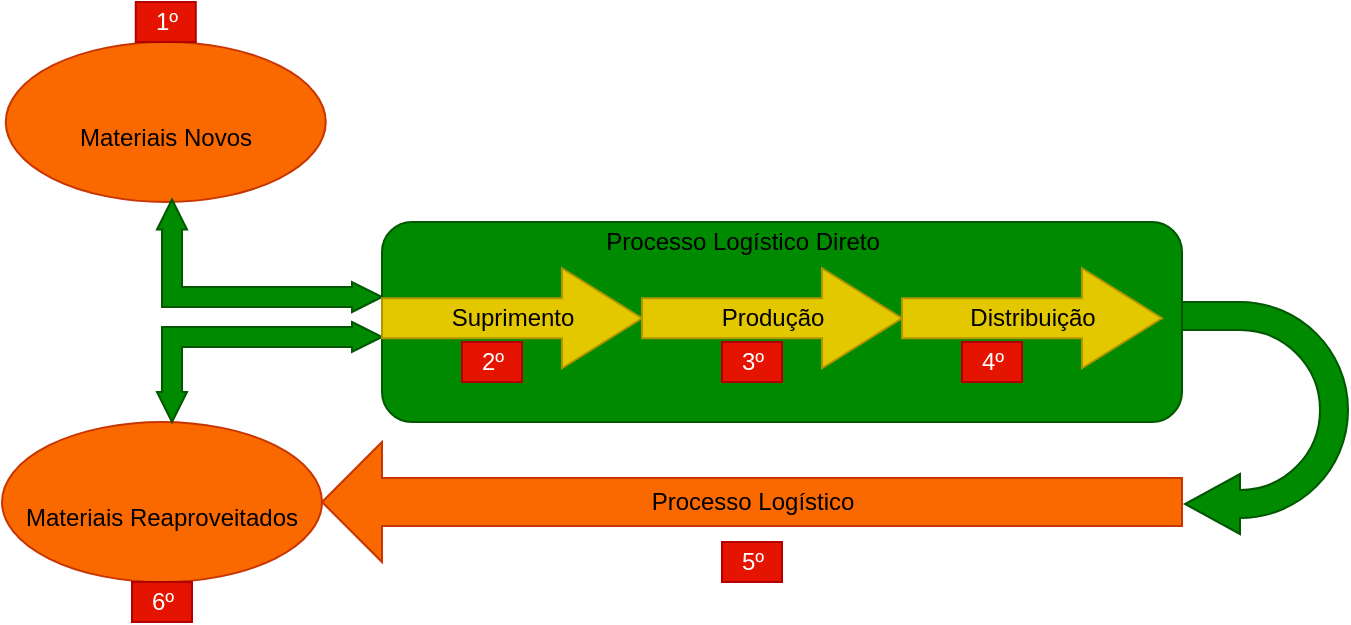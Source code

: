 <mxfile version="14.7.10" type="github"><diagram id="n612LUWEa4_GxgMSSCTN" name="Page-1"><mxGraphModel dx="942" dy="616" grid="1" gridSize="10" guides="1" tooltips="1" connect="1" arrows="1" fold="1" page="1" pageScale="1" pageWidth="827" pageHeight="1169" math="0" shadow="0"><root><mxCell id="0"/><mxCell id="1" parent="0"/><mxCell id="MruxnsdBxl7Urhsn--4c-1" value="&lt;br&gt;Materiais Novos" style="ellipse;whiteSpace=wrap;html=1;fillColor=#fa6800;strokeColor=#C73500;fontColor=#000000;" vertex="1" parent="1"><mxGeometry x="81.88" y="50" width="160" height="80" as="geometry"/></mxCell><mxCell id="MruxnsdBxl7Urhsn--4c-2" value="&lt;br&gt;Materiais Reaproveitados" style="ellipse;whiteSpace=wrap;html=1;fillColor=#fa6800;strokeColor=#C73500;fontColor=#000000;" vertex="1" parent="1"><mxGeometry x="80" y="240" width="160" height="80" as="geometry"/></mxCell><mxCell id="MruxnsdBxl7Urhsn--4c-3" value="" style="rounded=1;whiteSpace=wrap;html=1;fillColor=#008a00;strokeColor=#005700;fontColor=#ffffff;" vertex="1" parent="1"><mxGeometry x="270" y="140" width="400" height="100" as="geometry"/></mxCell><mxCell id="MruxnsdBxl7Urhsn--4c-17" value="" style="html=1;shadow=0;dashed=0;align=center;verticalAlign=middle;shape=mxgraph.arrows2.bendDoubleArrow;dy=5;dx=15;arrowHead=15;rounded=0;comic=0;rotation=0;fillColor=#008a00;strokeColor=#005700;fontColor=#ffffff;" vertex="1" parent="1"><mxGeometry x="157.5" y="190" width="112.5" height="50" as="geometry"/></mxCell><mxCell id="MruxnsdBxl7Urhsn--4c-18" value="" style="html=1;shadow=0;dashed=0;align=center;verticalAlign=middle;shape=mxgraph.arrows2.bendDoubleArrow;dy=5;dx=15;arrowHead=15;rounded=0;comic=0;rotation=-90;fillColor=#008a00;strokeColor=#005700;fontColor=#ffffff;" vertex="1" parent="1"><mxGeometry x="185.63" y="100.63" width="56.25" height="112.5" as="geometry"/></mxCell><mxCell id="MruxnsdBxl7Urhsn--4c-20" value="Suprimento" style="html=1;shadow=0;dashed=0;align=center;verticalAlign=middle;shape=mxgraph.arrows2.arrow;dy=0.6;dx=40;notch=0;comic=0;fillColor=#e3c800;strokeColor=#B09500;fontColor=#000000;" vertex="1" parent="1"><mxGeometry x="270" y="163.13" width="130" height="50" as="geometry"/></mxCell><mxCell id="MruxnsdBxl7Urhsn--4c-26" value="Produção" style="html=1;shadow=0;dashed=0;align=center;verticalAlign=middle;shape=mxgraph.arrows2.arrow;dy=0.6;dx=40;notch=0;comic=0;fillColor=#e3c800;strokeColor=#B09500;fontColor=#000000;" vertex="1" parent="1"><mxGeometry x="400" y="163.13" width="130" height="50" as="geometry"/></mxCell><mxCell id="MruxnsdBxl7Urhsn--4c-27" value="Distribuição" style="html=1;shadow=0;dashed=0;align=center;verticalAlign=middle;shape=mxgraph.arrows2.arrow;dy=0.6;dx=40;notch=0;comic=0;fillColor=#e3c800;strokeColor=#B09500;fontColor=#000000;" vertex="1" parent="1"><mxGeometry x="530" y="163.13" width="130" height="50" as="geometry"/></mxCell><mxCell id="MruxnsdBxl7Urhsn--4c-29" value="" style="html=1;shadow=0;dashed=0;align=center;verticalAlign=middle;shape=mxgraph.arrows2.uTurnArrow;dy=7;arrowHead=30;dx2=27.5;comic=0;rotation=-180;fillColor=#008a00;strokeColor=#005700;fontColor=#ffffff;" vertex="1" parent="1"><mxGeometry x="670" y="180" width="83" height="116" as="geometry"/></mxCell><mxCell id="MruxnsdBxl7Urhsn--4c-30" value="Processo Logístico" style="html=1;shadow=0;dashed=0;align=center;verticalAlign=middle;shape=mxgraph.arrows2.arrow;dy=0.6;dx=30;flipH=1;notch=0;comic=0;headCrossline=0;fillColor=#fa6800;strokeColor=#C73500;fontColor=#000000;" vertex="1" parent="1"><mxGeometry x="240" y="250" width="430" height="60" as="geometry"/></mxCell><mxCell id="MruxnsdBxl7Urhsn--4c-31" value="2º" style="text;html=1;align=center;verticalAlign=middle;resizable=0;points=[];autosize=1;strokeColor=#B20000;fillColor=#e51400;fontColor=#ffffff;" vertex="1" parent="1"><mxGeometry x="310" y="200" width="30" height="20" as="geometry"/></mxCell><mxCell id="MruxnsdBxl7Urhsn--4c-32" value="3º" style="text;html=1;align=center;verticalAlign=middle;resizable=0;points=[];autosize=1;strokeColor=#B20000;fillColor=#e51400;fontColor=#ffffff;" vertex="1" parent="1"><mxGeometry x="440" y="200" width="30" height="20" as="geometry"/></mxCell><mxCell id="MruxnsdBxl7Urhsn--4c-33" value="4º" style="text;html=1;align=center;verticalAlign=middle;resizable=0;points=[];autosize=1;strokeColor=#B20000;fillColor=#e51400;fontColor=#ffffff;" vertex="1" parent="1"><mxGeometry x="560" y="200" width="30" height="20" as="geometry"/></mxCell><mxCell id="MruxnsdBxl7Urhsn--4c-34" value="5º" style="text;html=1;align=center;verticalAlign=middle;resizable=0;points=[];autosize=1;strokeColor=#B20000;fillColor=#e51400;fontColor=#ffffff;" vertex="1" parent="1"><mxGeometry x="440" y="300" width="30" height="20" as="geometry"/></mxCell><mxCell id="MruxnsdBxl7Urhsn--4c-35" value="Processo Logístico Direto" style="text;html=1;align=center;verticalAlign=middle;resizable=0;points=[];autosize=1;strokeColor=none;" vertex="1" parent="1"><mxGeometry x="370" y="140" width="160" height="20" as="geometry"/></mxCell><mxCell id="MruxnsdBxl7Urhsn--4c-36" value="1º" style="text;html=1;align=center;verticalAlign=middle;resizable=0;points=[];autosize=1;strokeColor=#B20000;fillColor=#e51400;fontColor=#ffffff;" vertex="1" parent="1"><mxGeometry x="146.88" y="30.0" width="30" height="20" as="geometry"/></mxCell><mxCell id="MruxnsdBxl7Urhsn--4c-37" value="6º" style="text;html=1;align=center;verticalAlign=middle;resizable=0;points=[];autosize=1;strokeColor=#B20000;fillColor=#e51400;fontColor=#ffffff;" vertex="1" parent="1"><mxGeometry x="145" y="320" width="30" height="20" as="geometry"/></mxCell></root></mxGraphModel></diagram></mxfile>